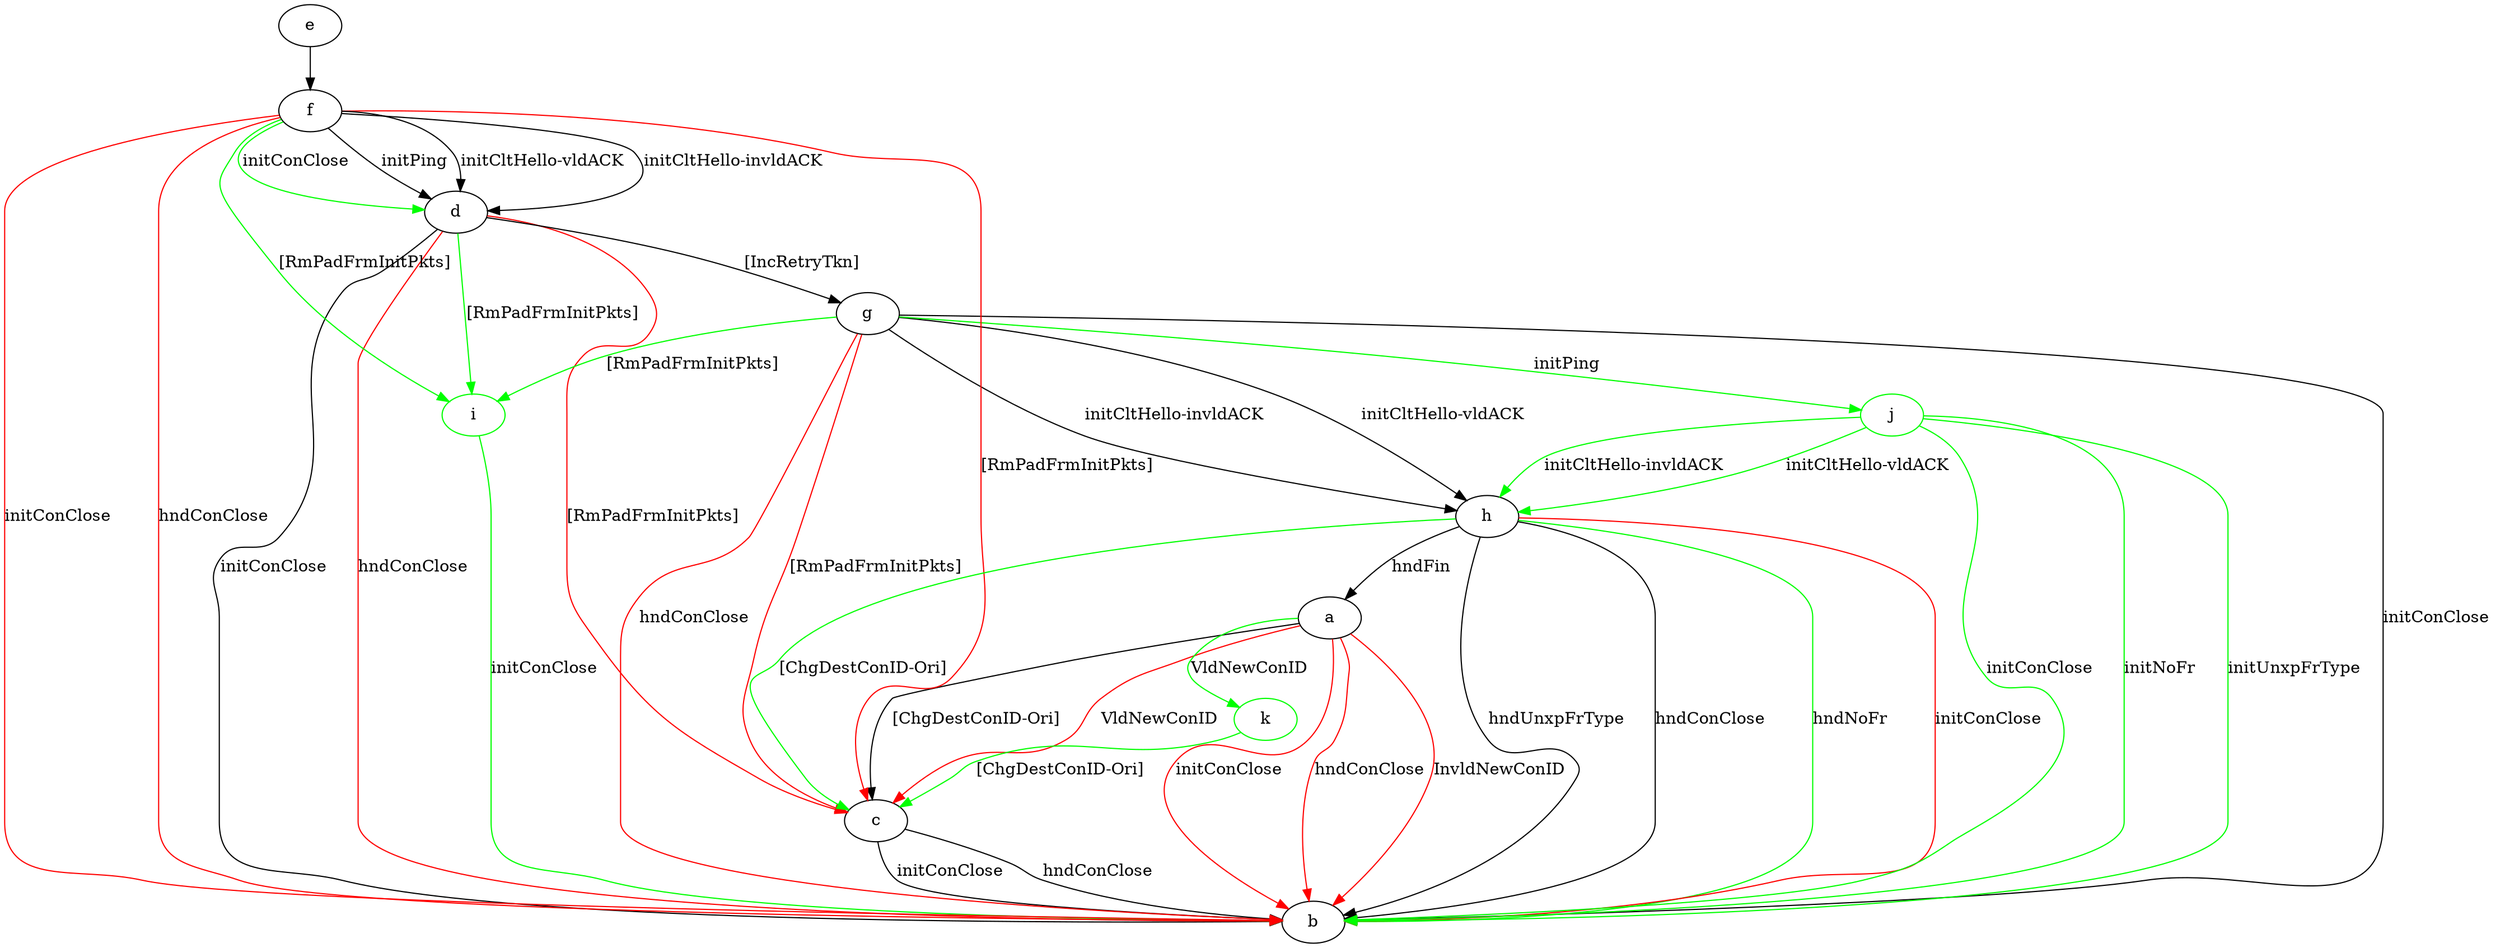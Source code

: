 digraph "" {
	a -> b	[key=0,
		color=red,
		label="initConClose "];
	a -> b	[key=1,
		color=red,
		label="hndConClose "];
	a -> b	[key=2,
		color=red,
		label="InvldNewConID "];
	a -> c	[key=0,
		label="[ChgDestConID-Ori] "];
	a -> c	[key=1,
		color=red,
		label="VldNewConID "];
	k	[color=green];
	a -> k	[key=0,
		color=green,
		label="VldNewConID "];
	c -> b	[key=0,
		label="initConClose "];
	c -> b	[key=1,
		label="hndConClose "];
	d -> b	[key=0,
		label="initConClose "];
	d -> b	[key=1,
		color=red,
		label="hndConClose "];
	d -> c	[key=0,
		color=red,
		label="[RmPadFrmInitPkts] "];
	d -> g	[key=0,
		label="[IncRetryTkn] "];
	i	[color=green];
	d -> i	[key=0,
		color=green,
		label="[RmPadFrmInitPkts] "];
	e -> f	[key=0];
	f -> b	[key=0,
		color=red,
		label="initConClose "];
	f -> b	[key=1,
		color=red,
		label="hndConClose "];
	f -> c	[key=0,
		color=red,
		label="[RmPadFrmInitPkts] "];
	f -> d	[key=0,
		label="initPing "];
	f -> d	[key=1,
		label="initCltHello-vldACK "];
	f -> d	[key=2,
		label="initCltHello-invldACK "];
	f -> d	[key=3,
		color=green,
		label="initConClose "];
	f -> i	[key=0,
		color=green,
		label="[RmPadFrmInitPkts] "];
	g -> b	[key=0,
		label="initConClose "];
	g -> b	[key=1,
		color=red,
		label="hndConClose "];
	g -> c	[key=0,
		color=red,
		label="[RmPadFrmInitPkts] "];
	g -> h	[key=0,
		label="initCltHello-vldACK "];
	g -> h	[key=1,
		label="initCltHello-invldACK "];
	g -> i	[key=0,
		color=green,
		label="[RmPadFrmInitPkts] "];
	j	[color=green];
	g -> j	[key=0,
		color=green,
		label="initPing "];
	h -> a	[key=0,
		label="hndFin "];
	h -> b	[key=0,
		label="hndUnxpFrType "];
	h -> b	[key=1,
		label="hndConClose "];
	h -> b	[key=2,
		color=green,
		label="hndNoFr "];
	h -> b	[key=3,
		color=red,
		label="initConClose "];
	h -> c	[key=0,
		color=green,
		label="[ChgDestConID-Ori] "];
	i -> b	[key=0,
		color=green,
		label="initConClose "];
	j -> b	[key=0,
		color=green,
		label="initConClose "];
	j -> b	[key=1,
		color=green,
		label="initNoFr "];
	j -> b	[key=2,
		color=green,
		label="initUnxpFrType "];
	j -> h	[key=0,
		color=green,
		label="initCltHello-vldACK "];
	j -> h	[key=1,
		color=green,
		label="initCltHello-invldACK "];
	k -> c	[key=0,
		color=green,
		label="[ChgDestConID-Ori] "];
}

